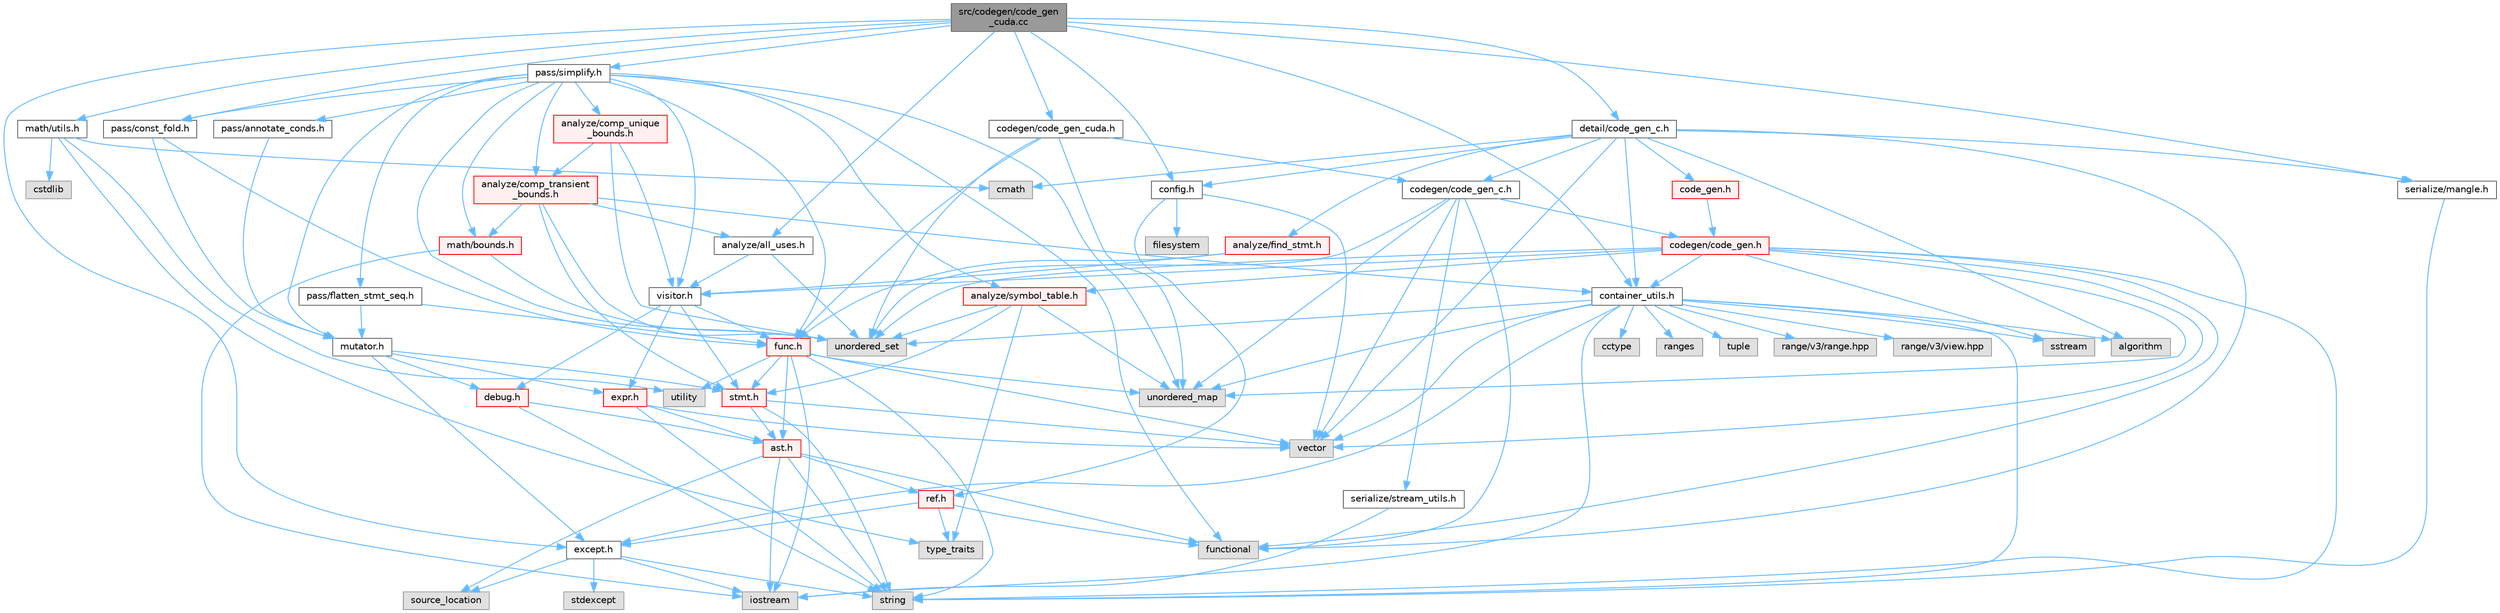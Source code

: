 digraph "src/codegen/code_gen_cuda.cc"
{
 // LATEX_PDF_SIZE
  bgcolor="transparent";
  edge [fontname=Helvetica,fontsize=10,labelfontname=Helvetica,labelfontsize=10];
  node [fontname=Helvetica,fontsize=10,shape=box,height=0.2,width=0.4];
  Node1 [label="src/codegen/code_gen\l_cuda.cc",height=0.2,width=0.4,color="gray40", fillcolor="grey60", style="filled", fontcolor="black",tooltip=" "];
  Node1 -> Node2 [color="steelblue1",style="solid"];
  Node2 [label="analyze/all_uses.h",height=0.2,width=0.4,color="grey40", fillcolor="white", style="filled",URL="$all__uses_8h.html",tooltip=" "];
  Node2 -> Node3 [color="steelblue1",style="solid"];
  Node3 [label="unordered_set",height=0.2,width=0.4,color="grey60", fillcolor="#E0E0E0", style="filled",tooltip=" "];
  Node2 -> Node4 [color="steelblue1",style="solid"];
  Node4 [label="visitor.h",height=0.2,width=0.4,color="grey40", fillcolor="white", style="filled",URL="$visitor_8h.html",tooltip=" "];
  Node4 -> Node5 [color="steelblue1",style="solid"];
  Node5 [label="debug.h",height=0.2,width=0.4,color="red", fillcolor="#FFF0F0", style="filled",URL="$debug_8h.html",tooltip=" "];
  Node5 -> Node6 [color="steelblue1",style="solid"];
  Node6 [label="string",height=0.2,width=0.4,color="grey60", fillcolor="#E0E0E0", style="filled",tooltip=" "];
  Node5 -> Node7 [color="steelblue1",style="solid"];
  Node7 [label="ast.h",height=0.2,width=0.4,color="red", fillcolor="#FFF0F0", style="filled",URL="$ast_8h.html",tooltip=" "];
  Node7 -> Node9 [color="steelblue1",style="solid"];
  Node9 [label="functional",height=0.2,width=0.4,color="grey60", fillcolor="#E0E0E0", style="filled",tooltip=" "];
  Node7 -> Node10 [color="steelblue1",style="solid"];
  Node10 [label="iostream",height=0.2,width=0.4,color="grey60", fillcolor="#E0E0E0", style="filled",tooltip=" "];
  Node7 -> Node12 [color="steelblue1",style="solid"];
  Node12 [label="source_location",height=0.2,width=0.4,color="grey60", fillcolor="#E0E0E0", style="filled",tooltip=" "];
  Node7 -> Node6 [color="steelblue1",style="solid"];
  Node7 -> Node18 [color="steelblue1",style="solid"];
  Node18 [label="ref.h",height=0.2,width=0.4,color="red", fillcolor="#FFF0F0", style="filled",URL="$ref_8h.html",tooltip=" "];
  Node18 -> Node9 [color="steelblue1",style="solid"];
  Node18 -> Node20 [color="steelblue1",style="solid"];
  Node20 [label="type_traits",height=0.2,width=0.4,color="grey60", fillcolor="#E0E0E0", style="filled",tooltip=" "];
  Node18 -> Node24 [color="steelblue1",style="solid"];
  Node24 [label="except.h",height=0.2,width=0.4,color="grey40", fillcolor="white", style="filled",URL="$except_8h.html",tooltip=" "];
  Node24 -> Node10 [color="steelblue1",style="solid"];
  Node24 -> Node12 [color="steelblue1",style="solid"];
  Node24 -> Node25 [color="steelblue1",style="solid"];
  Node25 [label="stdexcept",height=0.2,width=0.4,color="grey60", fillcolor="#E0E0E0", style="filled",tooltip=" "];
  Node24 -> Node6 [color="steelblue1",style="solid"];
  Node4 -> Node42 [color="steelblue1",style="solid"];
  Node42 [label="expr.h",height=0.2,width=0.4,color="red", fillcolor="#FFF0F0", style="filled",URL="$expr_8h.html",tooltip=" "];
  Node42 -> Node6 [color="steelblue1",style="solid"];
  Node42 -> Node16 [color="steelblue1",style="solid"];
  Node16 [label="vector",height=0.2,width=0.4,color="grey60", fillcolor="#E0E0E0", style="filled",tooltip=" "];
  Node42 -> Node7 [color="steelblue1",style="solid"];
  Node4 -> Node43 [color="steelblue1",style="solid"];
  Node43 [label="func.h",height=0.2,width=0.4,color="red", fillcolor="#FFF0F0", style="filled",URL="$func_8h.html",tooltip=" "];
  Node43 -> Node10 [color="steelblue1",style="solid"];
  Node43 -> Node6 [color="steelblue1",style="solid"];
  Node43 -> Node36 [color="steelblue1",style="solid"];
  Node36 [label="unordered_map",height=0.2,width=0.4,color="grey60", fillcolor="#E0E0E0", style="filled",tooltip=" "];
  Node43 -> Node44 [color="steelblue1",style="solid"];
  Node44 [label="utility",height=0.2,width=0.4,color="grey60", fillcolor="#E0E0E0", style="filled",tooltip=" "];
  Node43 -> Node16 [color="steelblue1",style="solid"];
  Node43 -> Node7 [color="steelblue1",style="solid"];
  Node43 -> Node53 [color="steelblue1",style="solid"];
  Node53 [label="stmt.h",height=0.2,width=0.4,color="red", fillcolor="#FFF0F0", style="filled",URL="$stmt_8h.html",tooltip=" "];
  Node53 -> Node6 [color="steelblue1",style="solid"];
  Node53 -> Node16 [color="steelblue1",style="solid"];
  Node53 -> Node7 [color="steelblue1",style="solid"];
  Node4 -> Node53 [color="steelblue1",style="solid"];
  Node1 -> Node59 [color="steelblue1",style="solid"];
  Node59 [label="codegen/code_gen_cuda.h",height=0.2,width=0.4,color="grey40", fillcolor="white", style="filled",URL="$code__gen__cuda_8h.html",tooltip=" "];
  Node59 -> Node36 [color="steelblue1",style="solid"];
  Node59 -> Node3 [color="steelblue1",style="solid"];
  Node59 -> Node60 [color="steelblue1",style="solid"];
  Node60 [label="codegen/code_gen_c.h",height=0.2,width=0.4,color="grey40", fillcolor="white", style="filled",URL="$include_2codegen_2code__gen__c_8h.html",tooltip=" "];
  Node60 -> Node9 [color="steelblue1",style="solid"];
  Node60 -> Node36 [color="steelblue1",style="solid"];
  Node60 -> Node3 [color="steelblue1",style="solid"];
  Node60 -> Node16 [color="steelblue1",style="solid"];
  Node60 -> Node61 [color="steelblue1",style="solid"];
  Node61 [label="codegen/code_gen.h",height=0.2,width=0.4,color="red", fillcolor="#FFF0F0", style="filled",URL="$include_2codegen_2code__gen_8h.html",tooltip=" "];
  Node61 -> Node9 [color="steelblue1",style="solid"];
  Node61 -> Node27 [color="steelblue1",style="solid"];
  Node27 [label="sstream",height=0.2,width=0.4,color="grey60", fillcolor="#E0E0E0", style="filled",tooltip=" "];
  Node61 -> Node6 [color="steelblue1",style="solid"];
  Node61 -> Node36 [color="steelblue1",style="solid"];
  Node61 -> Node3 [color="steelblue1",style="solid"];
  Node61 -> Node16 [color="steelblue1",style="solid"];
  Node61 -> Node62 [color="steelblue1",style="solid"];
  Node62 [label="analyze/symbol_table.h",height=0.2,width=0.4,color="red", fillcolor="#FFF0F0", style="filled",URL="$symbol__table_8h.html",tooltip=" "];
  Node62 -> Node20 [color="steelblue1",style="solid"];
  Node62 -> Node36 [color="steelblue1",style="solid"];
  Node62 -> Node3 [color="steelblue1",style="solid"];
  Node62 -> Node53 [color="steelblue1",style="solid"];
  Node61 -> Node31 [color="steelblue1",style="solid"];
  Node31 [label="container_utils.h",height=0.2,width=0.4,color="grey40", fillcolor="white", style="filled",URL="$container__utils_8h.html",tooltip=" "];
  Node31 -> Node32 [color="steelblue1",style="solid"];
  Node32 [label="algorithm",height=0.2,width=0.4,color="grey60", fillcolor="#E0E0E0", style="filled",tooltip=" "];
  Node31 -> Node33 [color="steelblue1",style="solid"];
  Node33 [label="cctype",height=0.2,width=0.4,color="grey60", fillcolor="#E0E0E0", style="filled",tooltip=" "];
  Node31 -> Node10 [color="steelblue1",style="solid"];
  Node31 -> Node34 [color="steelblue1",style="solid"];
  Node34 [label="ranges",height=0.2,width=0.4,color="grey60", fillcolor="#E0E0E0", style="filled",tooltip=" "];
  Node31 -> Node27 [color="steelblue1",style="solid"];
  Node31 -> Node6 [color="steelblue1",style="solid"];
  Node31 -> Node35 [color="steelblue1",style="solid"];
  Node35 [label="tuple",height=0.2,width=0.4,color="grey60", fillcolor="#E0E0E0", style="filled",tooltip=" "];
  Node31 -> Node36 [color="steelblue1",style="solid"];
  Node31 -> Node3 [color="steelblue1",style="solid"];
  Node31 -> Node16 [color="steelblue1",style="solid"];
  Node31 -> Node37 [color="steelblue1",style="solid"];
  Node37 [label="range/v3/range.hpp",height=0.2,width=0.4,color="grey60", fillcolor="#E0E0E0", style="filled",tooltip=" "];
  Node31 -> Node38 [color="steelblue1",style="solid"];
  Node38 [label="range/v3/view.hpp",height=0.2,width=0.4,color="grey60", fillcolor="#E0E0E0", style="filled",tooltip=" "];
  Node31 -> Node24 [color="steelblue1",style="solid"];
  Node61 -> Node4 [color="steelblue1",style="solid"];
  Node60 -> Node14 [color="steelblue1",style="solid"];
  Node14 [label="serialize/stream_utils.h",height=0.2,width=0.4,color="grey40", fillcolor="white", style="filled",URL="$stream__utils_8h.html",tooltip=" "];
  Node14 -> Node10 [color="steelblue1",style="solid"];
  Node59 -> Node43 [color="steelblue1",style="solid"];
  Node1 -> Node65 [color="steelblue1",style="solid"];
  Node65 [label="config.h",height=0.2,width=0.4,color="grey40", fillcolor="white", style="filled",URL="$config_8h.html",tooltip=" "];
  Node65 -> Node66 [color="steelblue1",style="solid"];
  Node66 [label="filesystem",height=0.2,width=0.4,color="grey60", fillcolor="#E0E0E0", style="filled",tooltip=" "];
  Node65 -> Node16 [color="steelblue1",style="solid"];
  Node65 -> Node18 [color="steelblue1",style="solid"];
  Node1 -> Node31 [color="steelblue1",style="solid"];
  Node1 -> Node24 [color="steelblue1",style="solid"];
  Node1 -> Node67 [color="steelblue1",style="solid"];
  Node67 [label="math/utils.h",height=0.2,width=0.4,color="grey40", fillcolor="white", style="filled",URL="$utils_8h.html",tooltip=" "];
  Node67 -> Node68 [color="steelblue1",style="solid"];
  Node68 [label="cmath",height=0.2,width=0.4,color="grey60", fillcolor="#E0E0E0", style="filled",tooltip=" "];
  Node67 -> Node23 [color="steelblue1",style="solid"];
  Node23 [label="cstdlib",height=0.2,width=0.4,color="grey60", fillcolor="#E0E0E0", style="filled",tooltip=" "];
  Node67 -> Node20 [color="steelblue1",style="solid"];
  Node67 -> Node44 [color="steelblue1",style="solid"];
  Node1 -> Node69 [color="steelblue1",style="solid"];
  Node69 [label="pass/const_fold.h",height=0.2,width=0.4,color="grey40", fillcolor="white", style="filled",URL="$const__fold_8h.html",tooltip=" "];
  Node69 -> Node43 [color="steelblue1",style="solid"];
  Node69 -> Node70 [color="steelblue1",style="solid"];
  Node70 [label="mutator.h",height=0.2,width=0.4,color="grey40", fillcolor="white", style="filled",URL="$mutator_8h.html",tooltip=" "];
  Node70 -> Node5 [color="steelblue1",style="solid"];
  Node70 -> Node24 [color="steelblue1",style="solid"];
  Node70 -> Node42 [color="steelblue1",style="solid"];
  Node70 -> Node53 [color="steelblue1",style="solid"];
  Node1 -> Node71 [color="steelblue1",style="solid"];
  Node71 [label="pass/simplify.h",height=0.2,width=0.4,color="grey40", fillcolor="white", style="filled",URL="$simplify_8h.html",tooltip=" "];
  Node71 -> Node9 [color="steelblue1",style="solid"];
  Node71 -> Node36 [color="steelblue1",style="solid"];
  Node71 -> Node3 [color="steelblue1",style="solid"];
  Node71 -> Node72 [color="steelblue1",style="solid"];
  Node72 [label="analyze/comp_transient\l_bounds.h",height=0.2,width=0.4,color="red", fillcolor="#FFF0F0", style="filled",URL="$comp__transient__bounds_8h.html",tooltip=" "];
  Node72 -> Node3 [color="steelblue1",style="solid"];
  Node72 -> Node2 [color="steelblue1",style="solid"];
  Node72 -> Node31 [color="steelblue1",style="solid"];
  Node72 -> Node77 [color="steelblue1",style="solid"];
  Node77 [label="math/bounds.h",height=0.2,width=0.4,color="red", fillcolor="#FFF0F0", style="filled",URL="$bounds_8h.html",tooltip=" "];
  Node77 -> Node10 [color="steelblue1",style="solid"];
  Node77 -> Node3 [color="steelblue1",style="solid"];
  Node72 -> Node53 [color="steelblue1",style="solid"];
  Node71 -> Node79 [color="steelblue1",style="solid"];
  Node79 [label="analyze/comp_unique\l_bounds.h",height=0.2,width=0.4,color="red", fillcolor="#FFF0F0", style="filled",URL="$comp__unique__bounds_8h.html",tooltip=" "];
  Node79 -> Node3 [color="steelblue1",style="solid"];
  Node79 -> Node72 [color="steelblue1",style="solid"];
  Node79 -> Node4 [color="steelblue1",style="solid"];
  Node71 -> Node62 [color="steelblue1",style="solid"];
  Node71 -> Node43 [color="steelblue1",style="solid"];
  Node71 -> Node77 [color="steelblue1",style="solid"];
  Node71 -> Node70 [color="steelblue1",style="solid"];
  Node71 -> Node80 [color="steelblue1",style="solid"];
  Node80 [label="pass/annotate_conds.h",height=0.2,width=0.4,color="grey40", fillcolor="white", style="filled",URL="$annotate__conds_8h.html",tooltip=" "];
  Node80 -> Node70 [color="steelblue1",style="solid"];
  Node71 -> Node69 [color="steelblue1",style="solid"];
  Node71 -> Node81 [color="steelblue1",style="solid"];
  Node81 [label="pass/flatten_stmt_seq.h",height=0.2,width=0.4,color="grey40", fillcolor="white", style="filled",URL="$flatten__stmt__seq_8h.html",tooltip=" "];
  Node81 -> Node43 [color="steelblue1",style="solid"];
  Node81 -> Node70 [color="steelblue1",style="solid"];
  Node71 -> Node4 [color="steelblue1",style="solid"];
  Node1 -> Node82 [color="steelblue1",style="solid"];
  Node82 [label="serialize/mangle.h",height=0.2,width=0.4,color="grey40", fillcolor="white", style="filled",URL="$mangle_8h.html",tooltip=" "];
  Node82 -> Node6 [color="steelblue1",style="solid"];
  Node1 -> Node83 [color="steelblue1",style="solid"];
  Node83 [label="detail/code_gen_c.h",height=0.2,width=0.4,color="grey40", fillcolor="white", style="filled",URL="$src_2codegen_2detail_2code__gen__c_8h.html",tooltip=" "];
  Node83 -> Node32 [color="steelblue1",style="solid"];
  Node83 -> Node68 [color="steelblue1",style="solid"];
  Node83 -> Node9 [color="steelblue1",style="solid"];
  Node83 -> Node16 [color="steelblue1",style="solid"];
  Node83 -> Node84 [color="steelblue1",style="solid"];
  Node84 [label="analyze/find_stmt.h",height=0.2,width=0.4,color="red", fillcolor="#FFF0F0", style="filled",URL="$find__stmt_8h.html",tooltip=" "];
  Node84 -> Node43 [color="steelblue1",style="solid"];
  Node84 -> Node4 [color="steelblue1",style="solid"];
  Node83 -> Node60 [color="steelblue1",style="solid"];
  Node83 -> Node65 [color="steelblue1",style="solid"];
  Node83 -> Node31 [color="steelblue1",style="solid"];
  Node83 -> Node82 [color="steelblue1",style="solid"];
  Node83 -> Node86 [color="steelblue1",style="solid"];
  Node86 [label="code_gen.h",height=0.2,width=0.4,color="red", fillcolor="#FFF0F0", style="filled",URL="$src_2codegen_2detail_2code__gen_8h.html",tooltip=" "];
  Node86 -> Node61 [color="steelblue1",style="solid"];
}
